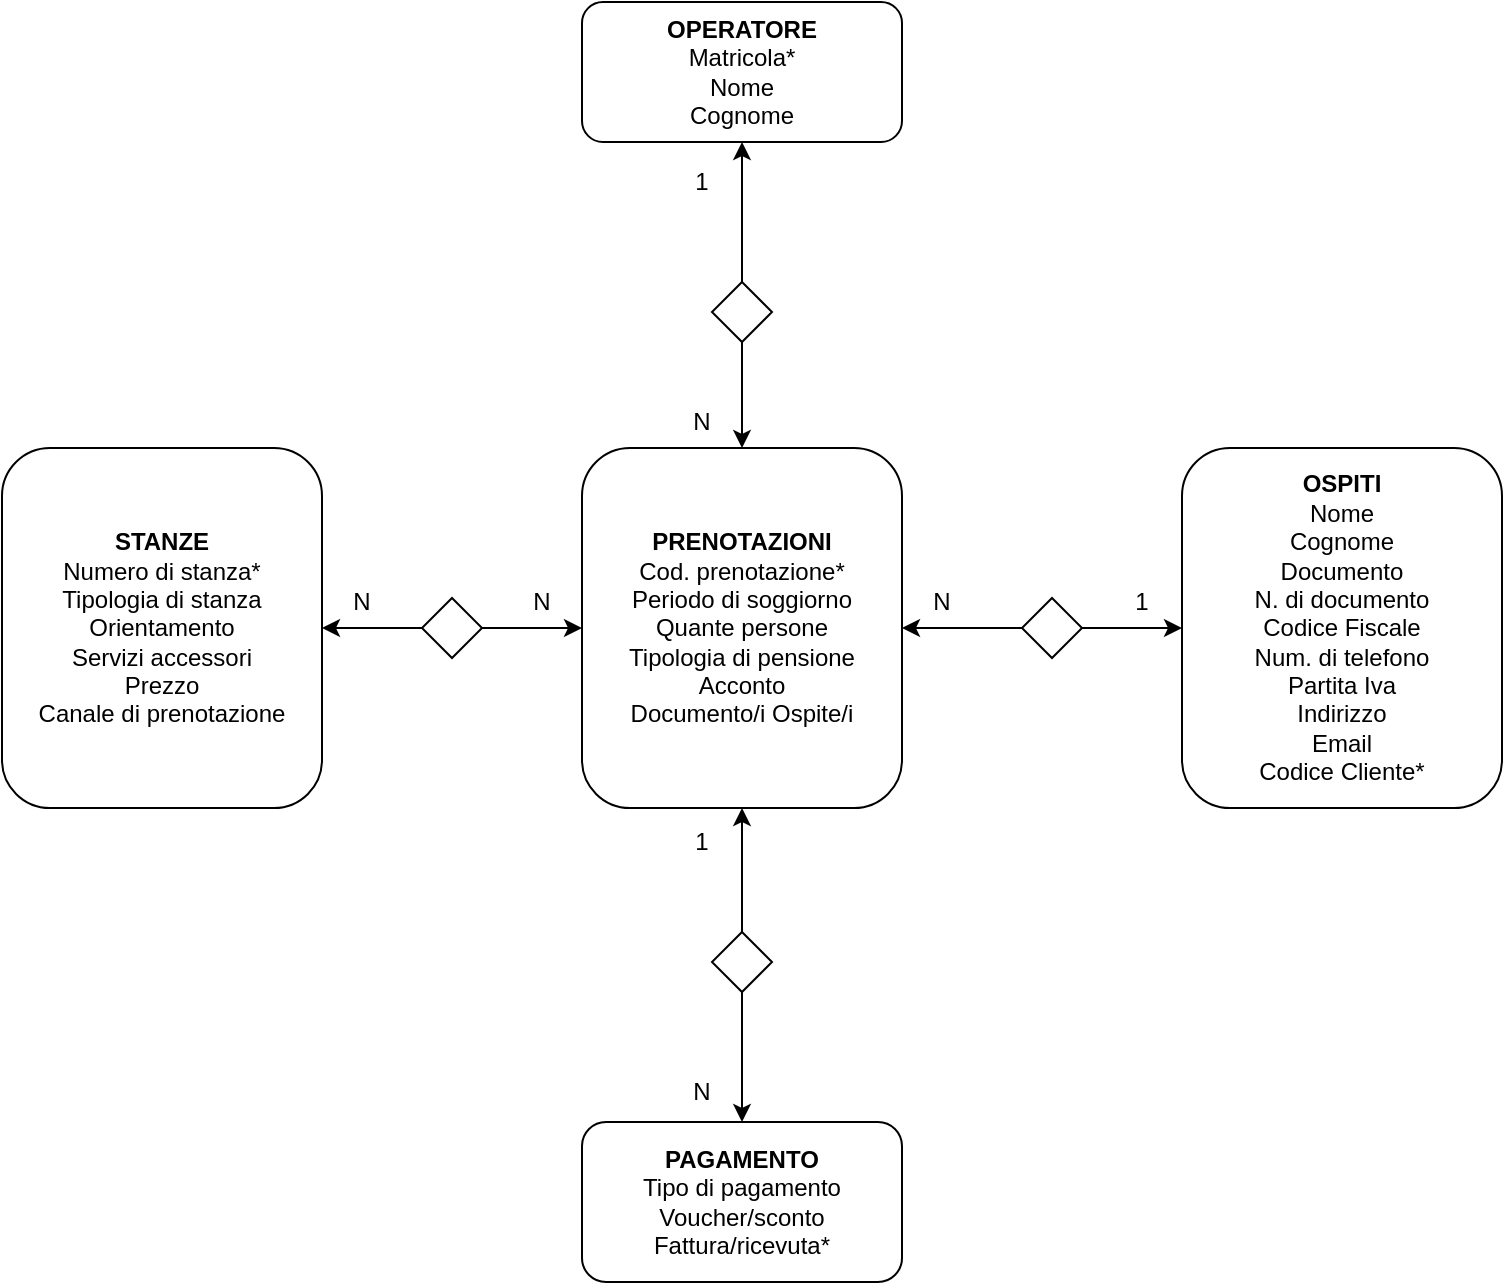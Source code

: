 <mxfile version="13.3.1" type="device"><diagram id="Dv8o2YVvLgSAQeX5OPRf" name="Page-1"><mxGraphModel dx="911" dy="520" grid="1" gridSize="10" guides="1" tooltips="1" connect="1" arrows="1" fold="1" page="1" pageScale="1" pageWidth="827" pageHeight="1169" math="0" shadow="0"><root><mxCell id="0"/><mxCell id="1" parent="0"/><mxCell id="B_E3B3fJIuq0R89hGWV--11" value="&lt;b&gt;PRENOTAZIONI&lt;br&gt;&lt;/b&gt;Cod. prenotazione*&lt;br&gt;Periodo di soggiorno&lt;br&gt;Quante persone&lt;br&gt;Tipologia di pensione&lt;br&gt;Acconto&lt;br&gt;Documento/i Ospite/i" style="rounded=1;whiteSpace=wrap;html=1;" vertex="1" parent="1"><mxGeometry x="330" y="263" width="160" height="180" as="geometry"/></mxCell><mxCell id="B_E3B3fJIuq0R89hGWV--16" value="&lt;b&gt;OSPITI&lt;br&gt;&lt;/b&gt;Nome&lt;br&gt;Cognome&lt;br&gt;Documento&lt;br&gt;N. di documento&lt;br&gt;Codice Fiscale&lt;br&gt;Num. di telefono&lt;br&gt;Partita Iva&lt;br&gt;Indirizzo&lt;br&gt;Email&lt;br&gt;Codice Cliente*" style="rounded=1;whiteSpace=wrap;html=1;" vertex="1" parent="1"><mxGeometry x="630" y="263" width="160" height="180" as="geometry"/></mxCell><mxCell id="B_E3B3fJIuq0R89hGWV--22" value="&lt;b&gt;STANZE&lt;br&gt;&lt;/b&gt;Numero di stanza*&lt;br&gt;Tipologia di stanza&lt;br&gt;Orientamento&lt;br&gt;Servizi accessori&lt;br&gt;Prezzo&lt;br&gt;Canale di prenotazione" style="rounded=1;whiteSpace=wrap;html=1;" vertex="1" parent="1"><mxGeometry x="40" y="263" width="160" height="180" as="geometry"/></mxCell><mxCell id="B_E3B3fJIuq0R89hGWV--25" value="&lt;b&gt;OPERATORE&lt;/b&gt;&lt;br&gt;Matricola*&lt;br&gt;Nome&lt;br&gt;Cognome" style="rounded=1;whiteSpace=wrap;html=1;" vertex="1" parent="1"><mxGeometry x="330" y="40" width="160" height="70" as="geometry"/></mxCell><mxCell id="B_E3B3fJIuq0R89hGWV--31" value="&lt;b&gt;PAGAMENTO&lt;/b&gt;&lt;br&gt;Tipo di pagamento&lt;br&gt;Voucher/sconto&lt;br&gt;Fattura/ricevuta*" style="rounded=1;whiteSpace=wrap;html=1;" vertex="1" parent="1"><mxGeometry x="330" y="600" width="160" height="80" as="geometry"/></mxCell><mxCell id="B_E3B3fJIuq0R89hGWV--56" style="edgeStyle=orthogonalEdgeStyle;rounded=0;orthogonalLoop=1;jettySize=auto;html=1;exitX=1;exitY=0.5;exitDx=0;exitDy=0;entryX=0;entryY=0.5;entryDx=0;entryDy=0;" edge="1" parent="1" source="B_E3B3fJIuq0R89hGWV--45" target="B_E3B3fJIuq0R89hGWV--11"><mxGeometry relative="1" as="geometry"/></mxCell><mxCell id="B_E3B3fJIuq0R89hGWV--57" style="edgeStyle=orthogonalEdgeStyle;rounded=0;orthogonalLoop=1;jettySize=auto;html=1;exitX=0;exitY=0.5;exitDx=0;exitDy=0;entryX=1;entryY=0.5;entryDx=0;entryDy=0;" edge="1" parent="1" source="B_E3B3fJIuq0R89hGWV--45" target="B_E3B3fJIuq0R89hGWV--22"><mxGeometry relative="1" as="geometry"/></mxCell><mxCell id="B_E3B3fJIuq0R89hGWV--45" value="" style="rhombus;whiteSpace=wrap;html=1;" vertex="1" parent="1"><mxGeometry x="250" y="338" width="30" height="30" as="geometry"/></mxCell><mxCell id="B_E3B3fJIuq0R89hGWV--54" style="edgeStyle=orthogonalEdgeStyle;rounded=0;orthogonalLoop=1;jettySize=auto;html=1;exitX=0;exitY=0.5;exitDx=0;exitDy=0;entryX=1;entryY=0.5;entryDx=0;entryDy=0;" edge="1" parent="1" source="B_E3B3fJIuq0R89hGWV--46" target="B_E3B3fJIuq0R89hGWV--11"><mxGeometry relative="1" as="geometry"/></mxCell><mxCell id="B_E3B3fJIuq0R89hGWV--55" style="edgeStyle=orthogonalEdgeStyle;rounded=0;orthogonalLoop=1;jettySize=auto;html=1;exitX=1;exitY=0.5;exitDx=0;exitDy=0;entryX=0;entryY=0.5;entryDx=0;entryDy=0;" edge="1" parent="1" source="B_E3B3fJIuq0R89hGWV--46" target="B_E3B3fJIuq0R89hGWV--16"><mxGeometry relative="1" as="geometry"/></mxCell><mxCell id="B_E3B3fJIuq0R89hGWV--46" value="" style="rhombus;whiteSpace=wrap;html=1;" vertex="1" parent="1"><mxGeometry x="550" y="338" width="30" height="30" as="geometry"/></mxCell><mxCell id="B_E3B3fJIuq0R89hGWV--51" style="edgeStyle=orthogonalEdgeStyle;rounded=0;orthogonalLoop=1;jettySize=auto;html=1;exitX=0.5;exitY=1;exitDx=0;exitDy=0;entryX=0.5;entryY=0;entryDx=0;entryDy=0;" edge="1" parent="1" source="B_E3B3fJIuq0R89hGWV--47" target="B_E3B3fJIuq0R89hGWV--31"><mxGeometry relative="1" as="geometry"/></mxCell><mxCell id="B_E3B3fJIuq0R89hGWV--52" style="edgeStyle=orthogonalEdgeStyle;rounded=0;orthogonalLoop=1;jettySize=auto;html=1;exitX=0.5;exitY=0;exitDx=0;exitDy=0;entryX=0.5;entryY=1;entryDx=0;entryDy=0;" edge="1" parent="1" source="B_E3B3fJIuq0R89hGWV--47" target="B_E3B3fJIuq0R89hGWV--11"><mxGeometry relative="1" as="geometry"/></mxCell><mxCell id="B_E3B3fJIuq0R89hGWV--47" value="" style="rhombus;whiteSpace=wrap;html=1;" vertex="1" parent="1"><mxGeometry x="395" y="505" width="30" height="30" as="geometry"/></mxCell><mxCell id="B_E3B3fJIuq0R89hGWV--58" style="edgeStyle=orthogonalEdgeStyle;rounded=0;orthogonalLoop=1;jettySize=auto;html=1;exitX=0.5;exitY=1;exitDx=0;exitDy=0;entryX=0.5;entryY=0;entryDx=0;entryDy=0;" edge="1" parent="1" source="B_E3B3fJIuq0R89hGWV--50" target="B_E3B3fJIuq0R89hGWV--11"><mxGeometry relative="1" as="geometry"/></mxCell><mxCell id="B_E3B3fJIuq0R89hGWV--59" style="edgeStyle=orthogonalEdgeStyle;rounded=0;orthogonalLoop=1;jettySize=auto;html=1;exitX=0.5;exitY=0;exitDx=0;exitDy=0;entryX=0.5;entryY=1;entryDx=0;entryDy=0;" edge="1" parent="1" source="B_E3B3fJIuq0R89hGWV--50" target="B_E3B3fJIuq0R89hGWV--25"><mxGeometry relative="1" as="geometry"/></mxCell><mxCell id="B_E3B3fJIuq0R89hGWV--50" value="" style="rhombus;whiteSpace=wrap;html=1;" vertex="1" parent="1"><mxGeometry x="395" y="180" width="30" height="30" as="geometry"/></mxCell><mxCell id="B_E3B3fJIuq0R89hGWV--60" value="N" style="text;html=1;strokeColor=none;fillColor=none;align=center;verticalAlign=middle;whiteSpace=wrap;rounded=0;" vertex="1" parent="1"><mxGeometry x="490" y="330" width="40" height="20" as="geometry"/></mxCell><mxCell id="B_E3B3fJIuq0R89hGWV--61" value="1" style="text;html=1;strokeColor=none;fillColor=none;align=center;verticalAlign=middle;whiteSpace=wrap;rounded=0;" vertex="1" parent="1"><mxGeometry x="590" y="330" width="40" height="20" as="geometry"/></mxCell><mxCell id="B_E3B3fJIuq0R89hGWV--62" value="N" style="text;html=1;strokeColor=none;fillColor=none;align=center;verticalAlign=middle;whiteSpace=wrap;rounded=0;" vertex="1" parent="1"><mxGeometry x="200" y="330" width="40" height="20" as="geometry"/></mxCell><mxCell id="B_E3B3fJIuq0R89hGWV--63" value="N" style="text;html=1;strokeColor=none;fillColor=none;align=center;verticalAlign=middle;whiteSpace=wrap;rounded=0;" vertex="1" parent="1"><mxGeometry x="290" y="330" width="40" height="20" as="geometry"/></mxCell><mxCell id="B_E3B3fJIuq0R89hGWV--64" value="N" style="text;html=1;strokeColor=none;fillColor=none;align=center;verticalAlign=middle;whiteSpace=wrap;rounded=0;" vertex="1" parent="1"><mxGeometry x="370" y="240" width="40" height="20" as="geometry"/></mxCell><mxCell id="B_E3B3fJIuq0R89hGWV--65" value="1" style="text;html=1;strokeColor=none;fillColor=none;align=center;verticalAlign=middle;whiteSpace=wrap;rounded=0;" vertex="1" parent="1"><mxGeometry x="370" y="120" width="40" height="20" as="geometry"/></mxCell><mxCell id="B_E3B3fJIuq0R89hGWV--66" value="1" style="text;html=1;strokeColor=none;fillColor=none;align=center;verticalAlign=middle;whiteSpace=wrap;rounded=0;" vertex="1" parent="1"><mxGeometry x="370" y="450" width="40" height="20" as="geometry"/></mxCell><mxCell id="B_E3B3fJIuq0R89hGWV--69" value="N" style="text;html=1;strokeColor=none;fillColor=none;align=center;verticalAlign=middle;whiteSpace=wrap;rounded=0;" vertex="1" parent="1"><mxGeometry x="370" y="575" width="40" height="20" as="geometry"/></mxCell></root></mxGraphModel></diagram></mxfile>